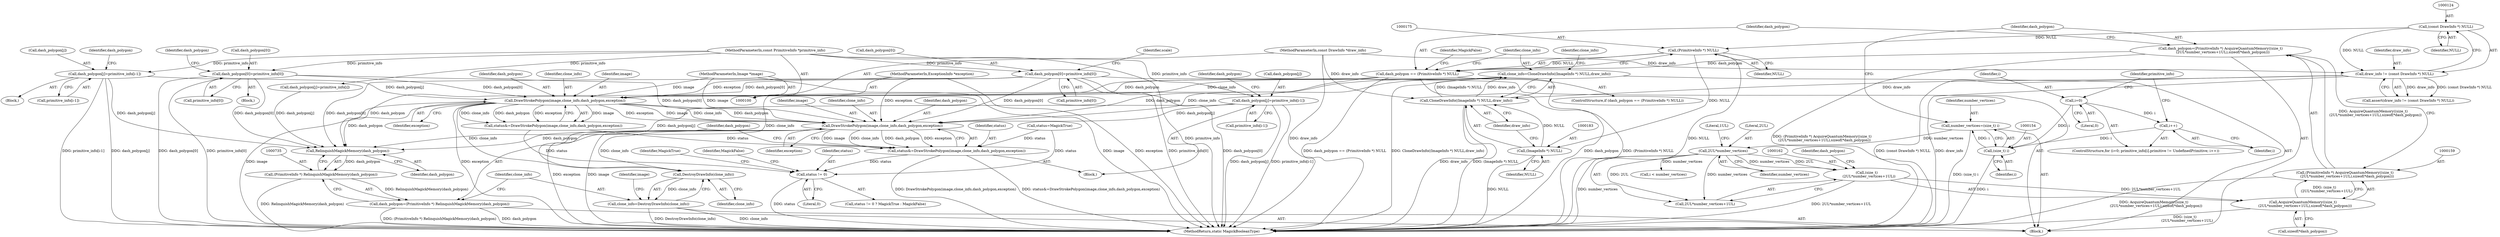 digraph "0_ImageMagick_726812fa2fa7ce16bcf58f6e115f65427a1c0950_0@pointer" {
"1000727" [label="(Call,DrawStrokePolygon(image,clone_info,dash_polygon,exception))"];
"1000595" [label="(Call,DrawStrokePolygon(image,clone_info,dash_polygon,exception))"];
"1000103" [label="(MethodParameterIn,Image *image)"];
"1000179" [label="(Call,clone_info=CloneDrawInfo((ImageInfo *) NULL,draw_info))"];
"1000181" [label="(Call,CloneDrawInfo((ImageInfo *) NULL,draw_info))"];
"1000182" [label="(Call,(ImageInfo *) NULL)"];
"1000174" [label="(Call,(PrimitiveInfo *) NULL)"];
"1000123" [label="(Call,(const DrawInfo *) NULL)"];
"1000121" [label="(Call,draw_info != (const DrawInfo *) NULL)"];
"1000101" [label="(MethodParameterIn,const DrawInfo *draw_info)"];
"1000436" [label="(Call,dash_polygon[0]=primitive_info[0])"];
"1000102" [label="(MethodParameterIn,const PrimitiveInfo *primitive_info)"];
"1000172" [label="(Call,dash_polygon == (PrimitiveInfo *) NULL)"];
"1000156" [label="(Call,dash_polygon=(PrimitiveInfo *) AcquireQuantumMemory((size_t)\n    (2UL*number_vertices+1UL),sizeof(*dash_polygon)))"];
"1000158" [label="(Call,(PrimitiveInfo *) AcquireQuantumMemory((size_t)\n    (2UL*number_vertices+1UL),sizeof(*dash_polygon)))"];
"1000160" [label="(Call,AcquireQuantumMemory((size_t)\n    (2UL*number_vertices+1UL),sizeof(*dash_polygon)))"];
"1000161" [label="(Call,(size_t)\n    (2UL*number_vertices+1UL))"];
"1000164" [label="(Call,2UL*number_vertices)"];
"1000151" [label="(Call,number_vertices=(size_t) i)"];
"1000153" [label="(Call,(size_t) i)"];
"1000139" [label="(Call,i=0)"];
"1000149" [label="(Call,i++)"];
"1000509" [label="(Call,dash_polygon[j]=primitive_info[i-1])"];
"1000191" [label="(Call,dash_polygon[0]=primitive_info[0])"];
"1000104" [label="(MethodParameterIn,ExceptionInfo *exception)"];
"1000673" [label="(Call,dash_polygon[j]=primitive_info[i-1])"];
"1000725" [label="(Call,status&=DrawStrokePolygon(image,clone_info,dash_polygon,exception))"];
"1000756" [label="(Call,status != 0)"];
"1000736" [label="(Call,RelinquishMagickMemory(dash_polygon))"];
"1000734" [label="(Call,(PrimitiveInfo *) RelinquishMagickMemory(dash_polygon))"];
"1000732" [label="(Call,dash_polygon=(PrimitiveInfo *) RelinquishMagickMemory(dash_polygon))"];
"1000740" [label="(Call,DestroyDrawInfo(clone_info))"];
"1000738" [label="(Call,clone_info=DestroyDrawInfo(clone_info))"];
"1000727" [label="(Call,DrawStrokePolygon(image,clone_info,dash_polygon,exception))"];
"1000597" [label="(Identifier,clone_info)"];
"1000745" [label="(Identifier,image)"];
"1000760" [label="(Identifier,MagickFalse)"];
"1000166" [label="(Identifier,number_vertices)"];
"1000642" [label="(Call,dash_polygon[j]=primitive_info[i])"];
"1000757" [label="(Identifier,status)"];
"1000731" [label="(Identifier,exception)"];
"1000738" [label="(Call,clone_info=DestroyDrawInfo(clone_info))"];
"1000510" [label="(Call,dash_polygon[j])"];
"1000739" [label="(Identifier,clone_info)"];
"1000139" [label="(Call,i=0)"];
"1000736" [label="(Call,RelinquishMagickMemory(dash_polygon))"];
"1000497" [label="(Block,)"];
"1000180" [label="(Identifier,clone_info)"];
"1000188" [label="(Identifier,clone_info)"];
"1000172" [label="(Call,dash_polygon == (PrimitiveInfo *) NULL)"];
"1000179" [label="(Call,clone_info=CloneDrawInfo((ImageInfo *) NULL,draw_info))"];
"1000181" [label="(Call,CloneDrawInfo((ImageInfo *) NULL,draw_info))"];
"1000185" [label="(Identifier,draw_info)"];
"1000199" [label="(Identifier,scale)"];
"1000165" [label="(Literal,2UL)"];
"1000173" [label="(Identifier,dash_polygon)"];
"1000596" [label="(Identifier,image)"];
"1000732" [label="(Call,dash_polygon=(PrimitiveInfo *) RelinquishMagickMemory(dash_polygon))"];
"1000734" [label="(Call,(PrimitiveInfo *) RelinquishMagickMemory(dash_polygon))"];
"1000740" [label="(Call,DestroyDrawInfo(clone_info))"];
"1000756" [label="(Call,status != 0)"];
"1000168" [label="(Call,sizeof(*dash_polygon))"];
"1000123" [label="(Call,(const DrawInfo *) NULL)"];
"1000152" [label="(Identifier,number_vertices)"];
"1000513" [label="(Call,primitive_info[i-1])"];
"1000726" [label="(Identifier,status)"];
"1000191" [label="(Call,dash_polygon[0]=primitive_info[0])"];
"1000120" [label="(Call,assert(draw_info != (const DrawInfo *) NULL))"];
"1000140" [label="(Identifier,i)"];
"1000105" [label="(Block,)"];
"1000595" [label="(Call,DrawStrokePolygon(image,clone_info,dash_polygon,exception))"];
"1000677" [label="(Call,primitive_info[i-1])"];
"1000755" [label="(Call,status != 0 ? MagickTrue : MagickFalse)"];
"1000138" [label="(ControlStructure,for (i=0; primitive_info[i].primitive != UndefinedPrimitive; i++))"];
"1000157" [label="(Identifier,dash_polygon)"];
"1000672" [label="(Block,)"];
"1000741" [label="(Identifier,clone_info)"];
"1000323" [label="(Call,i < number_vertices)"];
"1000733" [label="(Identifier,dash_polygon)"];
"1000437" [label="(Call,dash_polygon[0])"];
"1000102" [label="(MethodParameterIn,const PrimitiveInfo *primitive_info)"];
"1000153" [label="(Call,(size_t) i)"];
"1000104" [label="(MethodParameterIn,ExceptionInfo *exception)"];
"1000151" [label="(Call,number_vertices=(size_t) i)"];
"1000737" [label="(Identifier,dash_polygon)"];
"1000761" [label="(MethodReturn,static MagickBooleanType)"];
"1000161" [label="(Call,(size_t)\n    (2UL*number_vertices+1UL))"];
"1000440" [label="(Call,primitive_info[0])"];
"1000758" [label="(Literal,0)"];
"1000141" [label="(Literal,0)"];
"1000184" [label="(Identifier,NULL)"];
"1000309" [label="(Call,status=MagickTrue)"];
"1000435" [label="(Block,)"];
"1000195" [label="(Call,primitive_info[0])"];
"1000730" [label="(Identifier,dash_polygon)"];
"1000155" [label="(Identifier,i)"];
"1000728" [label="(Identifier,image)"];
"1000447" [label="(Identifier,dash_polygon)"];
"1000176" [label="(Identifier,NULL)"];
"1000170" [label="(Identifier,dash_polygon)"];
"1000121" [label="(Call,draw_info != (const DrawInfo *) NULL)"];
"1000101" [label="(MethodParameterIn,const DrawInfo *draw_info)"];
"1000522" [label="(Identifier,dash_polygon)"];
"1000158" [label="(Call,(PrimitiveInfo *) AcquireQuantumMemory((size_t)\n    (2UL*number_vertices+1UL),sizeof(*dash_polygon)))"];
"1000163" [label="(Call,2UL*number_vertices+1UL)"];
"1000149" [label="(Call,i++)"];
"1000122" [label="(Identifier,draw_info)"];
"1000725" [label="(Call,status&=DrawStrokePolygon(image,clone_info,dash_polygon,exception))"];
"1000759" [label="(Identifier,MagickTrue)"];
"1000192" [label="(Call,dash_polygon[0])"];
"1000156" [label="(Call,dash_polygon=(PrimitiveInfo *) AcquireQuantumMemory((size_t)\n    (2UL*number_vertices+1UL),sizeof(*dash_polygon)))"];
"1000599" [label="(Identifier,exception)"];
"1000598" [label="(Identifier,dash_polygon)"];
"1000150" [label="(Identifier,i)"];
"1000436" [label="(Call,dash_polygon[0]=primitive_info[0])"];
"1000509" [label="(Call,dash_polygon[j]=primitive_info[i-1])"];
"1000125" [label="(Identifier,NULL)"];
"1000182" [label="(Call,(ImageInfo *) NULL)"];
"1000174" [label="(Call,(PrimitiveInfo *) NULL)"];
"1000164" [label="(Call,2UL*number_vertices)"];
"1000686" [label="(Identifier,dash_polygon)"];
"1000145" [label="(Identifier,primitive_info)"];
"1000171" [label="(ControlStructure,if (dash_polygon == (PrimitiveInfo *) NULL))"];
"1000178" [label="(Identifier,MagickFalse)"];
"1000674" [label="(Call,dash_polygon[j])"];
"1000593" [label="(Call,status&=DrawStrokePolygon(image,clone_info,dash_polygon,exception))"];
"1000103" [label="(MethodParameterIn,Image *image)"];
"1000673" [label="(Call,dash_polygon[j]=primitive_info[i-1])"];
"1000160" [label="(Call,AcquireQuantumMemory((size_t)\n    (2UL*number_vertices+1UL),sizeof(*dash_polygon)))"];
"1000167" [label="(Literal,1UL)"];
"1000729" [label="(Identifier,clone_info)"];
"1000727" -> "1000725"  [label="AST: "];
"1000727" -> "1000731"  [label="CFG: "];
"1000728" -> "1000727"  [label="AST: "];
"1000729" -> "1000727"  [label="AST: "];
"1000730" -> "1000727"  [label="AST: "];
"1000731" -> "1000727"  [label="AST: "];
"1000725" -> "1000727"  [label="CFG: "];
"1000727" -> "1000761"  [label="DDG: exception"];
"1000727" -> "1000761"  [label="DDG: image"];
"1000727" -> "1000725"  [label="DDG: image"];
"1000727" -> "1000725"  [label="DDG: clone_info"];
"1000727" -> "1000725"  [label="DDG: dash_polygon"];
"1000727" -> "1000725"  [label="DDG: exception"];
"1000595" -> "1000727"  [label="DDG: image"];
"1000595" -> "1000727"  [label="DDG: clone_info"];
"1000595" -> "1000727"  [label="DDG: dash_polygon"];
"1000595" -> "1000727"  [label="DDG: exception"];
"1000103" -> "1000727"  [label="DDG: image"];
"1000179" -> "1000727"  [label="DDG: clone_info"];
"1000436" -> "1000727"  [label="DDG: dash_polygon[0]"];
"1000673" -> "1000727"  [label="DDG: dash_polygon[j]"];
"1000172" -> "1000727"  [label="DDG: dash_polygon"];
"1000191" -> "1000727"  [label="DDG: dash_polygon[0]"];
"1000104" -> "1000727"  [label="DDG: exception"];
"1000727" -> "1000736"  [label="DDG: dash_polygon"];
"1000727" -> "1000740"  [label="DDG: clone_info"];
"1000595" -> "1000593"  [label="AST: "];
"1000595" -> "1000599"  [label="CFG: "];
"1000596" -> "1000595"  [label="AST: "];
"1000597" -> "1000595"  [label="AST: "];
"1000598" -> "1000595"  [label="AST: "];
"1000599" -> "1000595"  [label="AST: "];
"1000593" -> "1000595"  [label="CFG: "];
"1000595" -> "1000761"  [label="DDG: exception"];
"1000595" -> "1000761"  [label="DDG: image"];
"1000595" -> "1000593"  [label="DDG: image"];
"1000595" -> "1000593"  [label="DDG: clone_info"];
"1000595" -> "1000593"  [label="DDG: dash_polygon"];
"1000595" -> "1000593"  [label="DDG: exception"];
"1000103" -> "1000595"  [label="DDG: image"];
"1000179" -> "1000595"  [label="DDG: clone_info"];
"1000436" -> "1000595"  [label="DDG: dash_polygon[0]"];
"1000172" -> "1000595"  [label="DDG: dash_polygon"];
"1000509" -> "1000595"  [label="DDG: dash_polygon[j]"];
"1000191" -> "1000595"  [label="DDG: dash_polygon[0]"];
"1000104" -> "1000595"  [label="DDG: exception"];
"1000595" -> "1000736"  [label="DDG: dash_polygon"];
"1000595" -> "1000740"  [label="DDG: clone_info"];
"1000103" -> "1000100"  [label="AST: "];
"1000103" -> "1000761"  [label="DDG: image"];
"1000179" -> "1000105"  [label="AST: "];
"1000179" -> "1000181"  [label="CFG: "];
"1000180" -> "1000179"  [label="AST: "];
"1000181" -> "1000179"  [label="AST: "];
"1000188" -> "1000179"  [label="CFG: "];
"1000179" -> "1000761"  [label="DDG: CloneDrawInfo((ImageInfo *) NULL,draw_info)"];
"1000181" -> "1000179"  [label="DDG: (ImageInfo *) NULL"];
"1000181" -> "1000179"  [label="DDG: draw_info"];
"1000179" -> "1000740"  [label="DDG: clone_info"];
"1000181" -> "1000185"  [label="CFG: "];
"1000182" -> "1000181"  [label="AST: "];
"1000185" -> "1000181"  [label="AST: "];
"1000181" -> "1000761"  [label="DDG: (ImageInfo *) NULL"];
"1000181" -> "1000761"  [label="DDG: draw_info"];
"1000182" -> "1000181"  [label="DDG: NULL"];
"1000121" -> "1000181"  [label="DDG: draw_info"];
"1000101" -> "1000181"  [label="DDG: draw_info"];
"1000182" -> "1000184"  [label="CFG: "];
"1000183" -> "1000182"  [label="AST: "];
"1000184" -> "1000182"  [label="AST: "];
"1000185" -> "1000182"  [label="CFG: "];
"1000182" -> "1000761"  [label="DDG: NULL"];
"1000174" -> "1000182"  [label="DDG: NULL"];
"1000174" -> "1000172"  [label="AST: "];
"1000174" -> "1000176"  [label="CFG: "];
"1000175" -> "1000174"  [label="AST: "];
"1000176" -> "1000174"  [label="AST: "];
"1000172" -> "1000174"  [label="CFG: "];
"1000174" -> "1000761"  [label="DDG: NULL"];
"1000174" -> "1000172"  [label="DDG: NULL"];
"1000123" -> "1000174"  [label="DDG: NULL"];
"1000123" -> "1000121"  [label="AST: "];
"1000123" -> "1000125"  [label="CFG: "];
"1000124" -> "1000123"  [label="AST: "];
"1000125" -> "1000123"  [label="AST: "];
"1000121" -> "1000123"  [label="CFG: "];
"1000123" -> "1000121"  [label="DDG: NULL"];
"1000121" -> "1000120"  [label="AST: "];
"1000122" -> "1000121"  [label="AST: "];
"1000120" -> "1000121"  [label="CFG: "];
"1000121" -> "1000761"  [label="DDG: (const DrawInfo *) NULL"];
"1000121" -> "1000761"  [label="DDG: draw_info"];
"1000121" -> "1000120"  [label="DDG: draw_info"];
"1000121" -> "1000120"  [label="DDG: (const DrawInfo *) NULL"];
"1000101" -> "1000121"  [label="DDG: draw_info"];
"1000101" -> "1000100"  [label="AST: "];
"1000101" -> "1000761"  [label="DDG: draw_info"];
"1000436" -> "1000435"  [label="AST: "];
"1000436" -> "1000440"  [label="CFG: "];
"1000437" -> "1000436"  [label="AST: "];
"1000440" -> "1000436"  [label="AST: "];
"1000447" -> "1000436"  [label="CFG: "];
"1000436" -> "1000761"  [label="DDG: dash_polygon[0]"];
"1000436" -> "1000761"  [label="DDG: primitive_info[0]"];
"1000102" -> "1000436"  [label="DDG: primitive_info"];
"1000436" -> "1000736"  [label="DDG: dash_polygon[0]"];
"1000102" -> "1000100"  [label="AST: "];
"1000102" -> "1000761"  [label="DDG: primitive_info"];
"1000102" -> "1000191"  [label="DDG: primitive_info"];
"1000102" -> "1000509"  [label="DDG: primitive_info"];
"1000102" -> "1000642"  [label="DDG: primitive_info"];
"1000102" -> "1000673"  [label="DDG: primitive_info"];
"1000172" -> "1000171"  [label="AST: "];
"1000173" -> "1000172"  [label="AST: "];
"1000178" -> "1000172"  [label="CFG: "];
"1000180" -> "1000172"  [label="CFG: "];
"1000172" -> "1000761"  [label="DDG: dash_polygon == (PrimitiveInfo *) NULL"];
"1000172" -> "1000761"  [label="DDG: dash_polygon"];
"1000172" -> "1000761"  [label="DDG: (PrimitiveInfo *) NULL"];
"1000156" -> "1000172"  [label="DDG: dash_polygon"];
"1000172" -> "1000736"  [label="DDG: dash_polygon"];
"1000156" -> "1000105"  [label="AST: "];
"1000156" -> "1000158"  [label="CFG: "];
"1000157" -> "1000156"  [label="AST: "];
"1000158" -> "1000156"  [label="AST: "];
"1000173" -> "1000156"  [label="CFG: "];
"1000156" -> "1000761"  [label="DDG: (PrimitiveInfo *) AcquireQuantumMemory((size_t)\n    (2UL*number_vertices+1UL),sizeof(*dash_polygon))"];
"1000158" -> "1000156"  [label="DDG: AcquireQuantumMemory((size_t)\n    (2UL*number_vertices+1UL),sizeof(*dash_polygon))"];
"1000158" -> "1000160"  [label="CFG: "];
"1000159" -> "1000158"  [label="AST: "];
"1000160" -> "1000158"  [label="AST: "];
"1000158" -> "1000761"  [label="DDG: AcquireQuantumMemory((size_t)\n    (2UL*number_vertices+1UL),sizeof(*dash_polygon))"];
"1000160" -> "1000158"  [label="DDG: (size_t)\n    (2UL*number_vertices+1UL)"];
"1000160" -> "1000168"  [label="CFG: "];
"1000161" -> "1000160"  [label="AST: "];
"1000168" -> "1000160"  [label="AST: "];
"1000160" -> "1000761"  [label="DDG: (size_t)\n    (2UL*number_vertices+1UL)"];
"1000161" -> "1000160"  [label="DDG: 2UL*number_vertices+1UL"];
"1000161" -> "1000163"  [label="CFG: "];
"1000162" -> "1000161"  [label="AST: "];
"1000163" -> "1000161"  [label="AST: "];
"1000170" -> "1000161"  [label="CFG: "];
"1000161" -> "1000761"  [label="DDG: 2UL*number_vertices+1UL"];
"1000164" -> "1000161"  [label="DDG: 2UL"];
"1000164" -> "1000161"  [label="DDG: number_vertices"];
"1000164" -> "1000163"  [label="AST: "];
"1000164" -> "1000166"  [label="CFG: "];
"1000165" -> "1000164"  [label="AST: "];
"1000166" -> "1000164"  [label="AST: "];
"1000167" -> "1000164"  [label="CFG: "];
"1000164" -> "1000761"  [label="DDG: number_vertices"];
"1000164" -> "1000163"  [label="DDG: 2UL"];
"1000164" -> "1000163"  [label="DDG: number_vertices"];
"1000151" -> "1000164"  [label="DDG: number_vertices"];
"1000164" -> "1000323"  [label="DDG: number_vertices"];
"1000151" -> "1000105"  [label="AST: "];
"1000151" -> "1000153"  [label="CFG: "];
"1000152" -> "1000151"  [label="AST: "];
"1000153" -> "1000151"  [label="AST: "];
"1000157" -> "1000151"  [label="CFG: "];
"1000151" -> "1000761"  [label="DDG: (size_t) i"];
"1000153" -> "1000151"  [label="DDG: i"];
"1000153" -> "1000155"  [label="CFG: "];
"1000154" -> "1000153"  [label="AST: "];
"1000155" -> "1000153"  [label="AST: "];
"1000153" -> "1000761"  [label="DDG: i"];
"1000139" -> "1000153"  [label="DDG: i"];
"1000149" -> "1000153"  [label="DDG: i"];
"1000139" -> "1000138"  [label="AST: "];
"1000139" -> "1000141"  [label="CFG: "];
"1000140" -> "1000139"  [label="AST: "];
"1000141" -> "1000139"  [label="AST: "];
"1000145" -> "1000139"  [label="CFG: "];
"1000139" -> "1000149"  [label="DDG: i"];
"1000149" -> "1000138"  [label="AST: "];
"1000149" -> "1000150"  [label="CFG: "];
"1000150" -> "1000149"  [label="AST: "];
"1000145" -> "1000149"  [label="CFG: "];
"1000509" -> "1000497"  [label="AST: "];
"1000509" -> "1000513"  [label="CFG: "];
"1000510" -> "1000509"  [label="AST: "];
"1000513" -> "1000509"  [label="AST: "];
"1000522" -> "1000509"  [label="CFG: "];
"1000509" -> "1000761"  [label="DDG: primitive_info[i-1]"];
"1000509" -> "1000761"  [label="DDG: dash_polygon[j]"];
"1000509" -> "1000736"  [label="DDG: dash_polygon[j]"];
"1000191" -> "1000105"  [label="AST: "];
"1000191" -> "1000195"  [label="CFG: "];
"1000192" -> "1000191"  [label="AST: "];
"1000195" -> "1000191"  [label="AST: "];
"1000199" -> "1000191"  [label="CFG: "];
"1000191" -> "1000761"  [label="DDG: primitive_info[0]"];
"1000191" -> "1000761"  [label="DDG: dash_polygon[0]"];
"1000191" -> "1000736"  [label="DDG: dash_polygon[0]"];
"1000104" -> "1000100"  [label="AST: "];
"1000104" -> "1000761"  [label="DDG: exception"];
"1000673" -> "1000672"  [label="AST: "];
"1000673" -> "1000677"  [label="CFG: "];
"1000674" -> "1000673"  [label="AST: "];
"1000677" -> "1000673"  [label="AST: "];
"1000686" -> "1000673"  [label="CFG: "];
"1000673" -> "1000761"  [label="DDG: primitive_info[i-1]"];
"1000673" -> "1000761"  [label="DDG: dash_polygon[j]"];
"1000673" -> "1000736"  [label="DDG: dash_polygon[j]"];
"1000725" -> "1000672"  [label="AST: "];
"1000726" -> "1000725"  [label="AST: "];
"1000733" -> "1000725"  [label="CFG: "];
"1000725" -> "1000761"  [label="DDG: DrawStrokePolygon(image,clone_info,dash_polygon,exception)"];
"1000725" -> "1000761"  [label="DDG: status&=DrawStrokePolygon(image,clone_info,dash_polygon,exception)"];
"1000309" -> "1000725"  [label="DDG: status"];
"1000593" -> "1000725"  [label="DDG: status"];
"1000725" -> "1000756"  [label="DDG: status"];
"1000756" -> "1000755"  [label="AST: "];
"1000756" -> "1000758"  [label="CFG: "];
"1000757" -> "1000756"  [label="AST: "];
"1000758" -> "1000756"  [label="AST: "];
"1000759" -> "1000756"  [label="CFG: "];
"1000760" -> "1000756"  [label="CFG: "];
"1000756" -> "1000761"  [label="DDG: status"];
"1000309" -> "1000756"  [label="DDG: status"];
"1000593" -> "1000756"  [label="DDG: status"];
"1000736" -> "1000734"  [label="AST: "];
"1000736" -> "1000737"  [label="CFG: "];
"1000737" -> "1000736"  [label="AST: "];
"1000734" -> "1000736"  [label="CFG: "];
"1000736" -> "1000734"  [label="DDG: dash_polygon"];
"1000642" -> "1000736"  [label="DDG: dash_polygon[j]"];
"1000734" -> "1000732"  [label="AST: "];
"1000735" -> "1000734"  [label="AST: "];
"1000732" -> "1000734"  [label="CFG: "];
"1000734" -> "1000761"  [label="DDG: RelinquishMagickMemory(dash_polygon)"];
"1000734" -> "1000732"  [label="DDG: RelinquishMagickMemory(dash_polygon)"];
"1000732" -> "1000105"  [label="AST: "];
"1000733" -> "1000732"  [label="AST: "];
"1000739" -> "1000732"  [label="CFG: "];
"1000732" -> "1000761"  [label="DDG: (PrimitiveInfo *) RelinquishMagickMemory(dash_polygon)"];
"1000732" -> "1000761"  [label="DDG: dash_polygon"];
"1000740" -> "1000738"  [label="AST: "];
"1000740" -> "1000741"  [label="CFG: "];
"1000741" -> "1000740"  [label="AST: "];
"1000738" -> "1000740"  [label="CFG: "];
"1000740" -> "1000738"  [label="DDG: clone_info"];
"1000738" -> "1000105"  [label="AST: "];
"1000739" -> "1000738"  [label="AST: "];
"1000745" -> "1000738"  [label="CFG: "];
"1000738" -> "1000761"  [label="DDG: clone_info"];
"1000738" -> "1000761"  [label="DDG: DestroyDrawInfo(clone_info)"];
}

